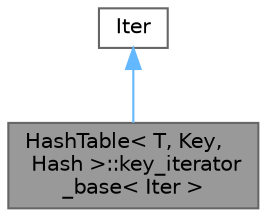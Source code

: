 digraph "HashTable&lt; T, Key, Hash &gt;::key_iterator_base&lt; Iter &gt;"
{
 // LATEX_PDF_SIZE
  bgcolor="transparent";
  edge [fontname=Helvetica,fontsize=10,labelfontname=Helvetica,labelfontsize=10];
  node [fontname=Helvetica,fontsize=10,shape=box,height=0.2,width=0.4];
  Node1 [id="Node000001",label="HashTable\< T, Key,\l Hash \>::key_iterator\l_base\< Iter \>",height=0.2,width=0.4,color="gray40", fillcolor="grey60", style="filled", fontcolor="black",tooltip=" "];
  Node2 -> Node1 [id="edge1_Node000001_Node000002",dir="back",color="steelblue1",style="solid",tooltip=" "];
  Node2 [id="Node000002",label="Iter",height=0.2,width=0.4,color="gray40", fillcolor="white", style="filled",tooltip=" "];
}
